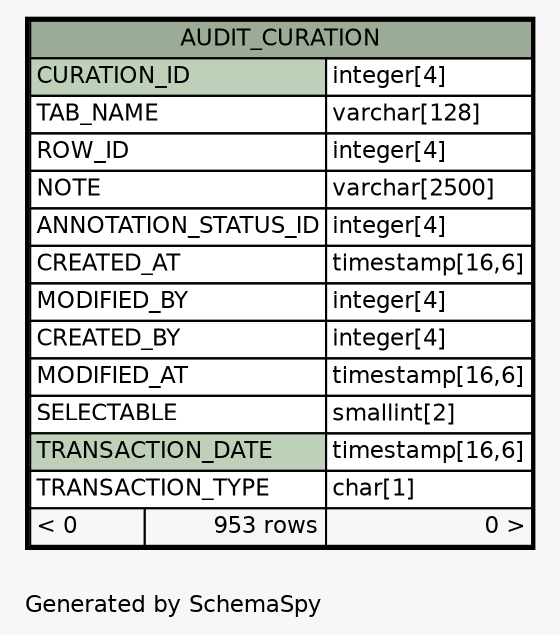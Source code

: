 // dot 2.38.0 on Windows 10 10.0
// SchemaSpy rev Unknown
digraph "oneDegreeRelationshipsDiagram" {
  graph [
    rankdir="RL"
    bgcolor="#f7f7f7"
    label="\nGenerated by SchemaSpy"
    labeljust="l"
    nodesep="0.18"
    ranksep="0.46"
    fontname="Helvetica"
    fontsize="11"
  ];
  node [
    fontname="Helvetica"
    fontsize="11"
    shape="plaintext"
  ];
  edge [
    arrowsize="0.8"
  ];
  "AUDIT_CURATION" [
    label=<
    <TABLE BORDER="2" CELLBORDER="1" CELLSPACING="0" BGCOLOR="#ffffff">
      <TR><TD COLSPAN="3" BGCOLOR="#9bab96" ALIGN="CENTER">AUDIT_CURATION</TD></TR>
      <TR><TD PORT="CURATION_ID" COLSPAN="2" BGCOLOR="#bed1b8" ALIGN="LEFT">CURATION_ID</TD><TD PORT="CURATION_ID.type" ALIGN="LEFT">integer[4]</TD></TR>
      <TR><TD PORT="TAB_NAME" COLSPAN="2" ALIGN="LEFT">TAB_NAME</TD><TD PORT="TAB_NAME.type" ALIGN="LEFT">varchar[128]</TD></TR>
      <TR><TD PORT="ROW_ID" COLSPAN="2" ALIGN="LEFT">ROW_ID</TD><TD PORT="ROW_ID.type" ALIGN="LEFT">integer[4]</TD></TR>
      <TR><TD PORT="NOTE" COLSPAN="2" ALIGN="LEFT">NOTE</TD><TD PORT="NOTE.type" ALIGN="LEFT">varchar[2500]</TD></TR>
      <TR><TD PORT="ANNOTATION_STATUS_ID" COLSPAN="2" ALIGN="LEFT">ANNOTATION_STATUS_ID</TD><TD PORT="ANNOTATION_STATUS_ID.type" ALIGN="LEFT">integer[4]</TD></TR>
      <TR><TD PORT="CREATED_AT" COLSPAN="2" ALIGN="LEFT">CREATED_AT</TD><TD PORT="CREATED_AT.type" ALIGN="LEFT">timestamp[16,6]</TD></TR>
      <TR><TD PORT="MODIFIED_BY" COLSPAN="2" ALIGN="LEFT">MODIFIED_BY</TD><TD PORT="MODIFIED_BY.type" ALIGN="LEFT">integer[4]</TD></TR>
      <TR><TD PORT="CREATED_BY" COLSPAN="2" ALIGN="LEFT">CREATED_BY</TD><TD PORT="CREATED_BY.type" ALIGN="LEFT">integer[4]</TD></TR>
      <TR><TD PORT="MODIFIED_AT" COLSPAN="2" ALIGN="LEFT">MODIFIED_AT</TD><TD PORT="MODIFIED_AT.type" ALIGN="LEFT">timestamp[16,6]</TD></TR>
      <TR><TD PORT="SELECTABLE" COLSPAN="2" ALIGN="LEFT">SELECTABLE</TD><TD PORT="SELECTABLE.type" ALIGN="LEFT">smallint[2]</TD></TR>
      <TR><TD PORT="TRANSACTION_DATE" COLSPAN="2" BGCOLOR="#bed1b8" ALIGN="LEFT">TRANSACTION_DATE</TD><TD PORT="TRANSACTION_DATE.type" ALIGN="LEFT">timestamp[16,6]</TD></TR>
      <TR><TD PORT="TRANSACTION_TYPE" COLSPAN="2" ALIGN="LEFT">TRANSACTION_TYPE</TD><TD PORT="TRANSACTION_TYPE.type" ALIGN="LEFT">char[1]</TD></TR>
      <TR><TD ALIGN="LEFT" BGCOLOR="#f7f7f7">&lt; 0</TD><TD ALIGN="RIGHT" BGCOLOR="#f7f7f7">953 rows</TD><TD ALIGN="RIGHT" BGCOLOR="#f7f7f7">0 &gt;</TD></TR>
    </TABLE>>
    URL="AUDIT_CURATION.html"
    tooltip="AUDIT_CURATION"
  ];
}

